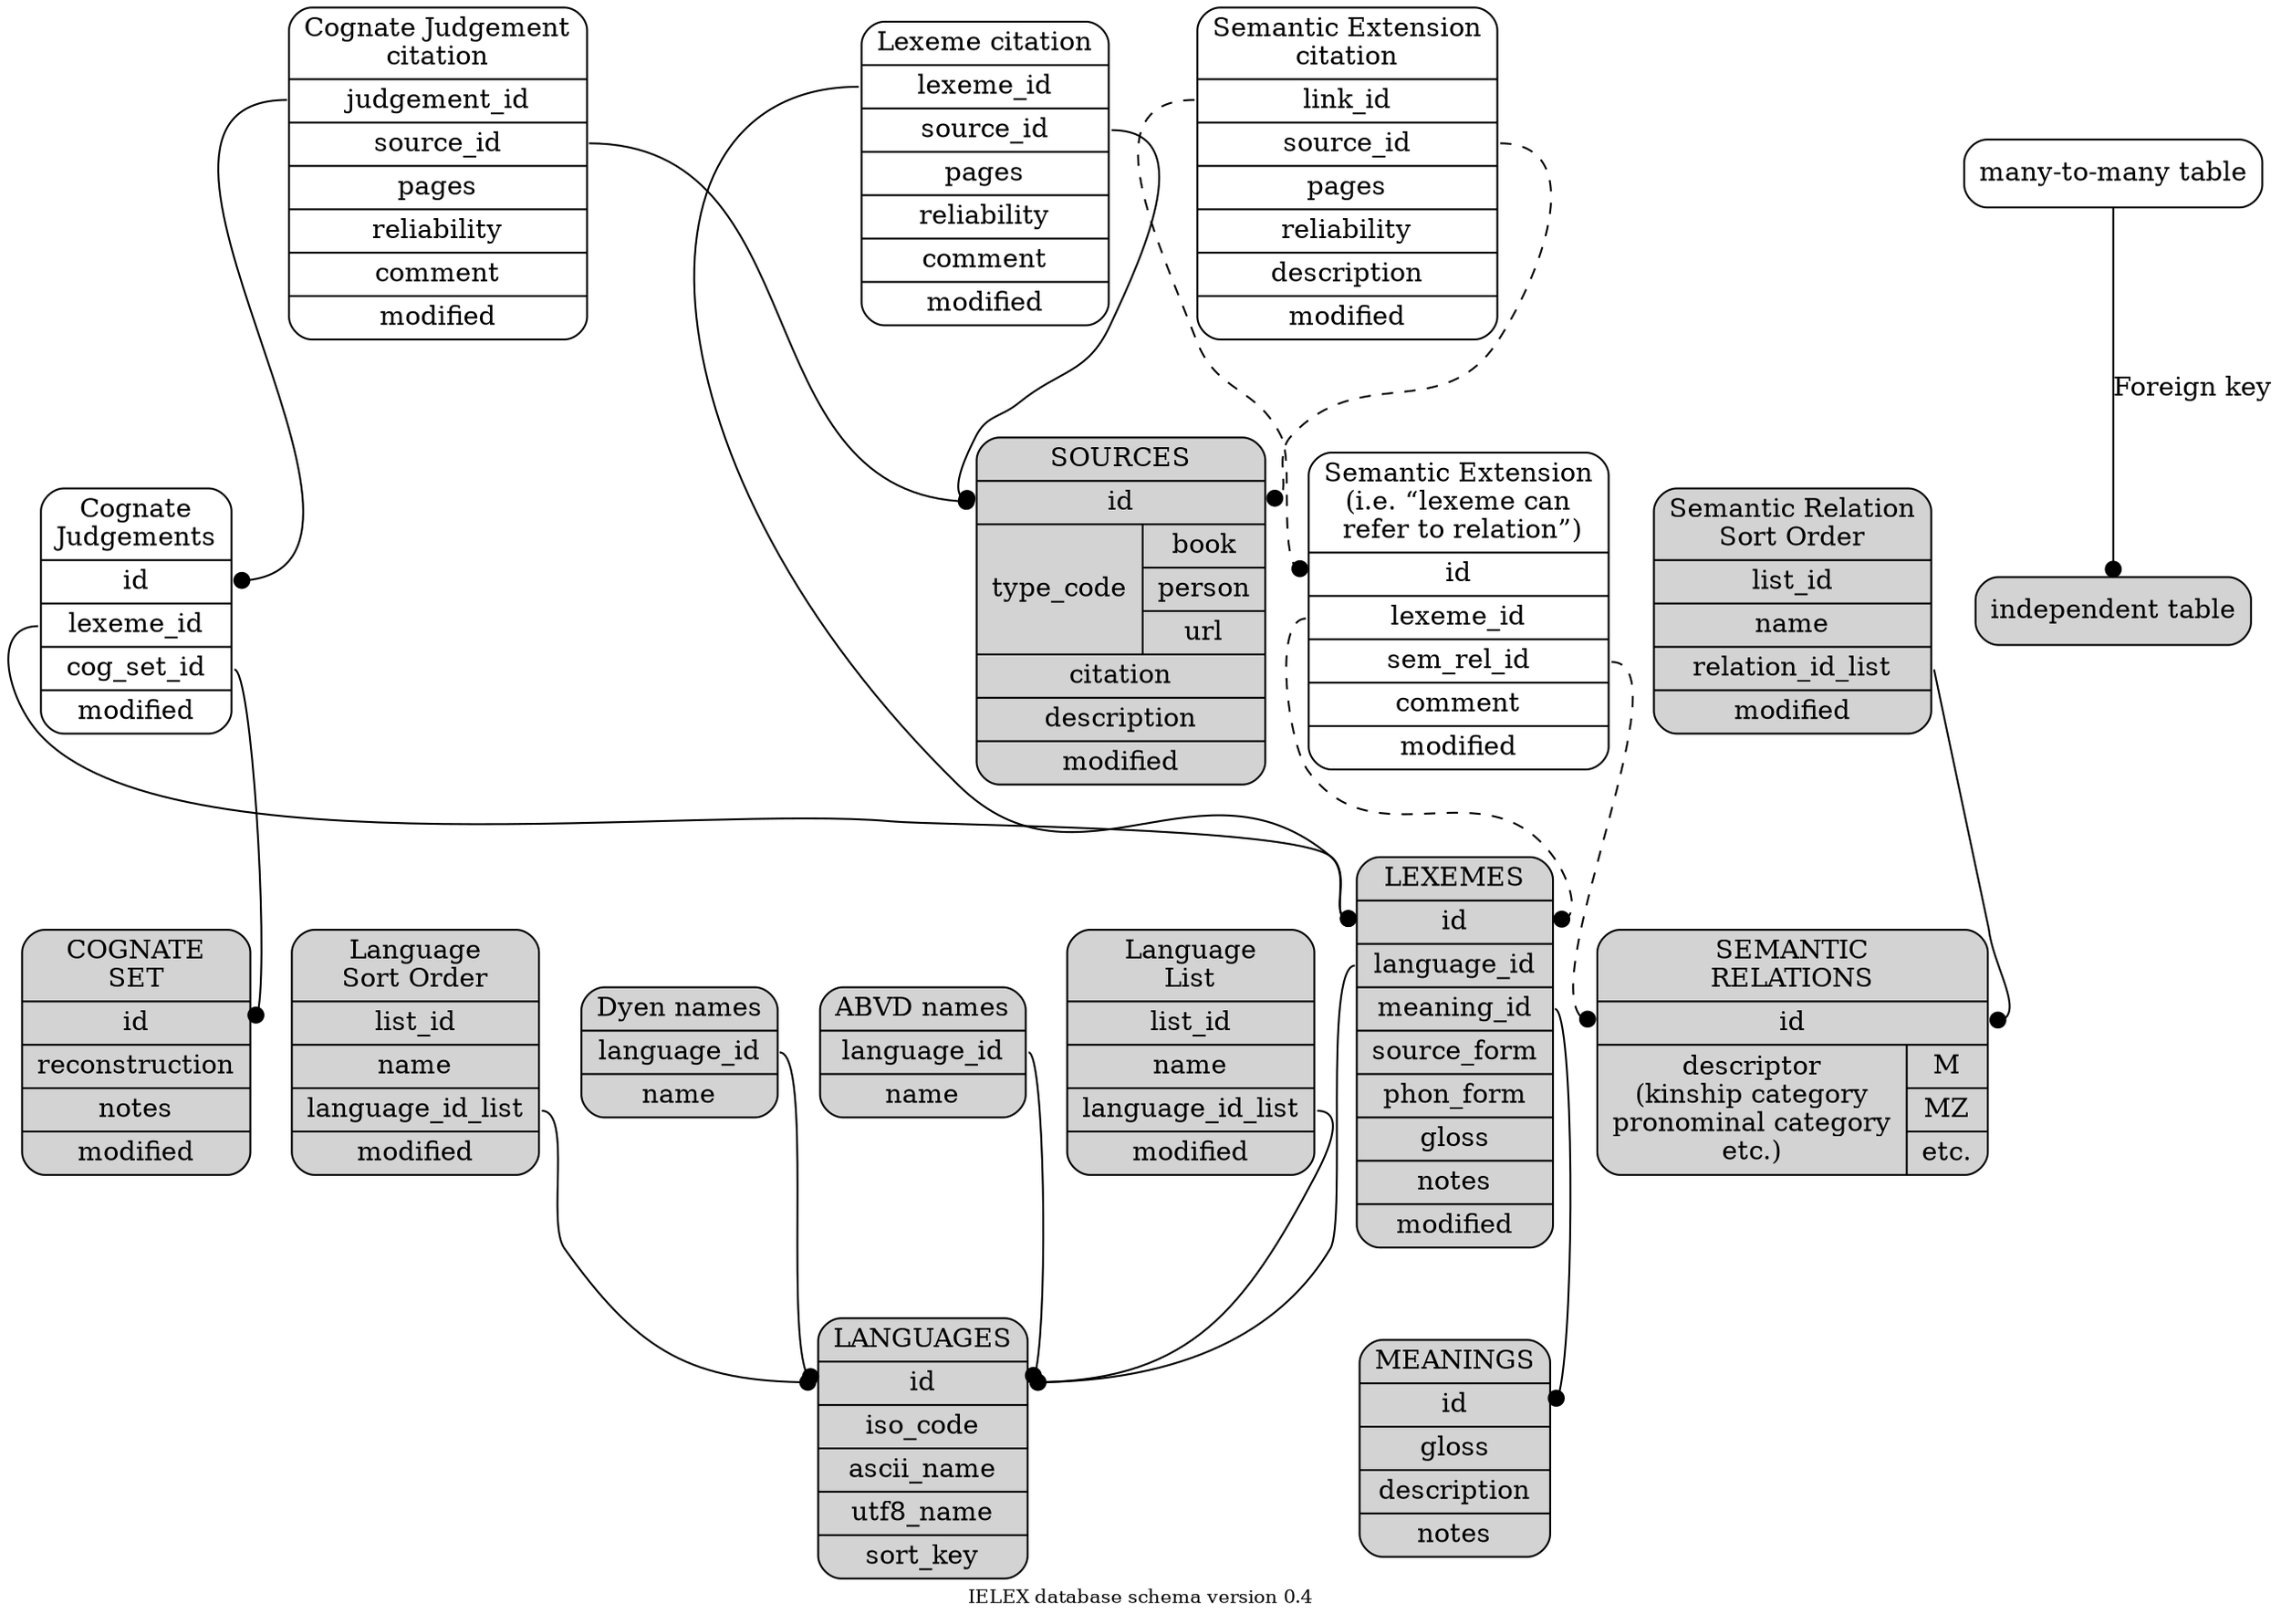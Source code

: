 digraph g { // neato -Tpdf -O database_structure.dot
  ordering=out;
  fontsize=10;
  overlap=scale;
  splines=true;
  sep=0.2;
  ratio=0.7;
  label="IELEX database schema version 0.4";
  node [shape=Mrecord];
  edge [arrowhead=dot];

  lexeme [pos="2,3!",style=filled,
	label="{LEXEMES |<id> id |<lid> language_id |<mid> meaning_id | source_form | phon_form | gloss | notes | modified }"];
  source [pos="7,3!",style=filled,
	label="{SOURCES |<id> id |{type_code |{book | person | url}}|  citation | description | modified }"];
  meaning [pos="1,2!",style=filled,
	label="{MEANINGS |<id> id | gloss | description |notes }"];
  language [pos="1,4!",style=filled,
	label="{LANGUAGES |<id> id | iso_code | ascii_name | utf8_name | sort_key }"];
  cogset [pos="4,4!",style=filled,
	label="{COGNATE\nSET |<id> id | reconstruction | notes | modified }"];
  relation [pos="4,1!",style=filled,
	label="{SEMANTIC\nRELATIONS | <id> id |{descriptor\n(kinship category\npronominal category\netc.) |{M | MZ | etc.}}}"];
  dyen_name [pos="0,5!",style=filled,
	label="{Dyen names |<lid> language_id | name}"];
  abvd_name [pos="0,4!",style=filled,
	label="{ABVD names |<lid> language_id | name}"];
  language_list [pos="0,3!", style=filled,
	label="{Language\nList | list_id | name |<lid> language_id_list | modified }"];
  sort_order [pos="0,2!", style=filled,
	label="{Language\nSort Order | list_id | name |<lid> language_id_list | modified }"];
  key1 [pos="0,1!", label="independent table", style=filled];
  key2 [pos="2,1!", label="many-to-many table"];
  key2 -> key1 [label="Foreign key"];

  // Many to many tables
  judgement [pos="3,4.5!",
	label="{Cognate\nJudgements |<id> id |<fid> lexeme_id |<cid> cog_set_id | modified }"];
  formsource [pos="5,3!",
	label="{Lexeme citation |<fid> lexeme_id |<sid> source_id | pages | reliability | comment | modified }"];
  judgesource [pos="5,5!",
	label="{Cognate Judgement\ncitation |<jid> judgement_id |<sid> source_id | pages | reliability | comment | modified }"];
  // cogsource [pos="5,4!",
  //	label="{Reconstruction\n sources |<cid> cog_set_id |<sid> source_id}"];
  semantic_extension [pos="3,2!",
	label="{Semantic Extension\n(i.e. “lexeme can\n  refer to relation”) |<id> id |<fid> lexeme_id |<bid> sem_rel_id |  comment | modified }"];
  extension_source [pos="5,2!",
	label="{Semantic Extension\ncitation |<lid> link_id |<sid> source_id |  pages | reliability | description | modified }"];
  relation_sort_order [pos="5.5,1!", style=filled,
	label="{Semantic Relation\nSort Order | list_id | name |<rid> relation_id_list | modified }"];

  // meaning [pos="1,1!"];	
  // language [pos="1,2!"];
  // lexeme [pos="2,1.5!"];
  // formsource [pos="4,1!"];
  // judgesource [pos="4.5,2.5!"];
  // cogsource [pos="5,1.5!"];
  // source [pos="6,1.5!"];
  // cogset [pos="4,1.5!"];
  // judgement [pos="3,2!"];
  // relation [pos="4,0!"];
  // semantic_extension [pos="3,0.5!"];

  judgement:fid -> lexeme:id [weight=8]; 
  judgement:cid -> cogset:id [weight=8];
  formsource:fid -> lexeme:id;
  formsource:sid -> source:id;
  judgesource:jid -> judgement:id;
  judgesource:sid -> source:id;
  // cogsource:cid -> cogset:id;
  // cogsource:sid -> source:id;
  lexeme:lid -> language:id;
  lexeme:mid -> meaning:id;

  semantic_extension:fid -> lexeme:id [style=dashed];
  semantic_extension:bid -> relation:id [style=dashed];
  extension_source:lid -> semantic_extension:id [style=dashed];
  extension_source:sid -> source:id [style=dashed];

  dyen_name:lid -> language:id;
  abvd_name:lid -> language:id;
  language_list:lid -> language:id;
  sort_order:lid -> language:id;
  relation_sort_order:rid -> relation:id
}
